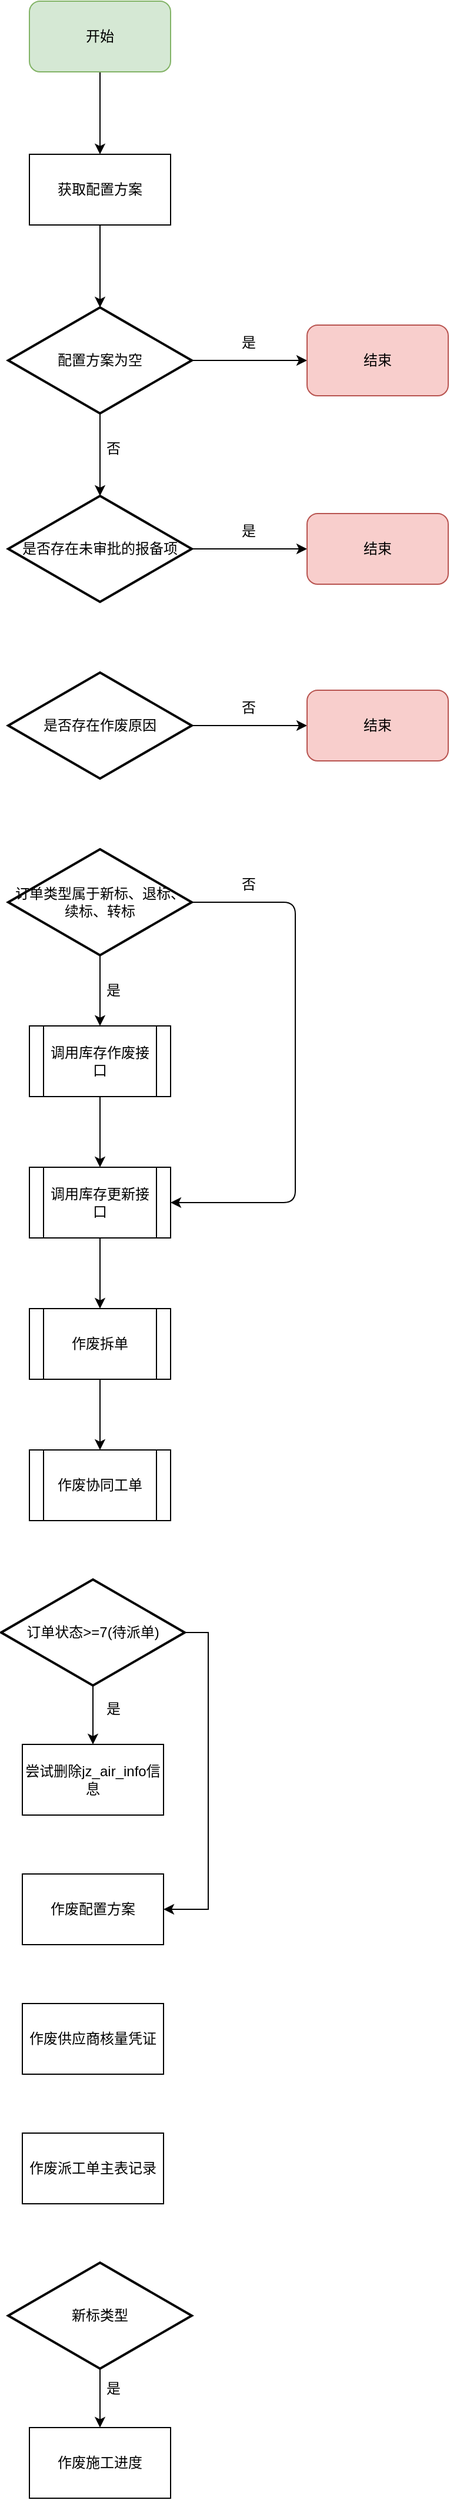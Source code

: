 <mxfile version="12.5.5" type="github">
  <diagram id="6a731a19-8d31-9384-78a2-239565b7b9f0" name="Page-1">
    <mxGraphModel dx="1185" dy="635" grid="1" gridSize="10" guides="1" tooltips="1" connect="1" arrows="1" fold="1" page="1" pageScale="1" pageWidth="1169" pageHeight="827" background="#ffffff" math="0" shadow="0">
      <root>
        <mxCell id="0"/>
        <mxCell id="1" parent="0"/>
        <mxCell id="X6zT1H7bfcrQoG9dF4VW-62" style="edgeStyle=orthogonalEdgeStyle;rounded=0;orthogonalLoop=1;jettySize=auto;html=1;exitX=0.5;exitY=1;exitDx=0;exitDy=0;entryX=0.5;entryY=0;entryDx=0;entryDy=0;" edge="1" parent="1" source="X6zT1H7bfcrQoG9dF4VW-55" target="X6zT1H7bfcrQoG9dF4VW-61">
          <mxGeometry relative="1" as="geometry"/>
        </mxCell>
        <mxCell id="X6zT1H7bfcrQoG9dF4VW-55" value="开始" style="rounded=1;whiteSpace=wrap;html=1;fillColor=#d5e8d4;strokeColor=#82b366;" vertex="1" parent="1">
          <mxGeometry x="524" y="40" width="120" height="60" as="geometry"/>
        </mxCell>
        <mxCell id="X6zT1H7bfcrQoG9dF4VW-76" style="edgeStyle=orthogonalEdgeStyle;rounded=0;orthogonalLoop=1;jettySize=auto;html=1;entryX=0.5;entryY=0;entryDx=0;entryDy=0;entryPerimeter=0;" edge="1" parent="1" source="X6zT1H7bfcrQoG9dF4VW-61" target="X6zT1H7bfcrQoG9dF4VW-65">
          <mxGeometry relative="1" as="geometry"/>
        </mxCell>
        <mxCell id="X6zT1H7bfcrQoG9dF4VW-61" value="获取配置方案" style="rounded=0;whiteSpace=wrap;html=1;" vertex="1" parent="1">
          <mxGeometry x="524" y="170" width="120" height="60" as="geometry"/>
        </mxCell>
        <mxCell id="X6zT1H7bfcrQoG9dF4VW-67" style="edgeStyle=orthogonalEdgeStyle;rounded=0;orthogonalLoop=1;jettySize=auto;html=1;entryX=0;entryY=0.5;entryDx=0;entryDy=0;" edge="1" parent="1" source="X6zT1H7bfcrQoG9dF4VW-65" target="X6zT1H7bfcrQoG9dF4VW-66">
          <mxGeometry relative="1" as="geometry"/>
        </mxCell>
        <mxCell id="X6zT1H7bfcrQoG9dF4VW-77" style="edgeStyle=orthogonalEdgeStyle;rounded=0;orthogonalLoop=1;jettySize=auto;html=1;exitX=0.5;exitY=1;exitDx=0;exitDy=0;exitPerimeter=0;entryX=0.5;entryY=0;entryDx=0;entryDy=0;entryPerimeter=0;" edge="1" parent="1" source="X6zT1H7bfcrQoG9dF4VW-65" target="X6zT1H7bfcrQoG9dF4VW-68">
          <mxGeometry relative="1" as="geometry"/>
        </mxCell>
        <mxCell id="X6zT1H7bfcrQoG9dF4VW-65" value="配置方案为空" style="strokeWidth=2;html=1;shape=mxgraph.flowchart.decision;whiteSpace=wrap;" vertex="1" parent="1">
          <mxGeometry x="506" y="300" width="156" height="90" as="geometry"/>
        </mxCell>
        <mxCell id="X6zT1H7bfcrQoG9dF4VW-66" value="结束" style="rounded=1;whiteSpace=wrap;html=1;fillColor=#f8cecc;strokeColor=#b85450;" vertex="1" parent="1">
          <mxGeometry x="760" y="315" width="120" height="60" as="geometry"/>
        </mxCell>
        <mxCell id="X6zT1H7bfcrQoG9dF4VW-74" style="edgeStyle=orthogonalEdgeStyle;rounded=0;orthogonalLoop=1;jettySize=auto;html=1;entryX=0;entryY=0.5;entryDx=0;entryDy=0;" edge="1" parent="1" source="X6zT1H7bfcrQoG9dF4VW-68" target="X6zT1H7bfcrQoG9dF4VW-73">
          <mxGeometry relative="1" as="geometry"/>
        </mxCell>
        <mxCell id="X6zT1H7bfcrQoG9dF4VW-68" value="是否存在未审批的报备项" style="strokeWidth=2;html=1;shape=mxgraph.flowchart.decision;whiteSpace=wrap;" vertex="1" parent="1">
          <mxGeometry x="506" y="460" width="156" height="90" as="geometry"/>
        </mxCell>
        <mxCell id="X6zT1H7bfcrQoG9dF4VW-72" value="是" style="text;html=1;align=center;verticalAlign=middle;resizable=0;points=[];autosize=1;" vertex="1" parent="1">
          <mxGeometry x="695" y="320" width="30" height="20" as="geometry"/>
        </mxCell>
        <mxCell id="X6zT1H7bfcrQoG9dF4VW-73" value="结束" style="rounded=1;whiteSpace=wrap;html=1;fillColor=#f8cecc;strokeColor=#b85450;" vertex="1" parent="1">
          <mxGeometry x="760" y="475" width="120" height="60" as="geometry"/>
        </mxCell>
        <mxCell id="X6zT1H7bfcrQoG9dF4VW-75" value="是" style="text;html=1;align=center;verticalAlign=middle;resizable=0;points=[];autosize=1;" vertex="1" parent="1">
          <mxGeometry x="695" y="480" width="30" height="20" as="geometry"/>
        </mxCell>
        <mxCell id="X6zT1H7bfcrQoG9dF4VW-79" value="否" style="text;html=1;align=center;verticalAlign=middle;resizable=0;points=[];autosize=1;" vertex="1" parent="1">
          <mxGeometry x="580" y="410" width="30" height="20" as="geometry"/>
        </mxCell>
        <mxCell id="X6zT1H7bfcrQoG9dF4VW-83" style="edgeStyle=orthogonalEdgeStyle;rounded=0;orthogonalLoop=1;jettySize=auto;html=1;" edge="1" parent="1" source="X6zT1H7bfcrQoG9dF4VW-81" target="X6zT1H7bfcrQoG9dF4VW-82">
          <mxGeometry relative="1" as="geometry"/>
        </mxCell>
        <mxCell id="X6zT1H7bfcrQoG9dF4VW-81" value="是否存在作废原因" style="strokeWidth=2;html=1;shape=mxgraph.flowchart.decision;whiteSpace=wrap;" vertex="1" parent="1">
          <mxGeometry x="506" y="610" width="156" height="90" as="geometry"/>
        </mxCell>
        <mxCell id="X6zT1H7bfcrQoG9dF4VW-82" value="结束" style="rounded=1;whiteSpace=wrap;html=1;fillColor=#f8cecc;strokeColor=#b85450;" vertex="1" parent="1">
          <mxGeometry x="760" y="625" width="120" height="60" as="geometry"/>
        </mxCell>
        <mxCell id="X6zT1H7bfcrQoG9dF4VW-84" value="否" style="text;html=1;align=center;verticalAlign=middle;resizable=0;points=[];autosize=1;" vertex="1" parent="1">
          <mxGeometry x="695" y="630" width="30" height="20" as="geometry"/>
        </mxCell>
        <mxCell id="X6zT1H7bfcrQoG9dF4VW-90" style="edgeStyle=orthogonalEdgeStyle;rounded=0;orthogonalLoop=1;jettySize=auto;html=1;entryX=0.5;entryY=0;entryDx=0;entryDy=0;" edge="1" parent="1" source="X6zT1H7bfcrQoG9dF4VW-85" target="X6zT1H7bfcrQoG9dF4VW-87">
          <mxGeometry relative="1" as="geometry"/>
        </mxCell>
        <mxCell id="X6zT1H7bfcrQoG9dF4VW-85" value="订单类型属于新标、退标、续标、转标" style="strokeWidth=2;html=1;shape=mxgraph.flowchart.decision;whiteSpace=wrap;" vertex="1" parent="1">
          <mxGeometry x="506" y="760" width="156" height="90" as="geometry"/>
        </mxCell>
        <mxCell id="X6zT1H7bfcrQoG9dF4VW-91" style="edgeStyle=orthogonalEdgeStyle;rounded=0;orthogonalLoop=1;jettySize=auto;html=1;entryX=0.5;entryY=0;entryDx=0;entryDy=0;" edge="1" parent="1" source="X6zT1H7bfcrQoG9dF4VW-87" target="X6zT1H7bfcrQoG9dF4VW-89">
          <mxGeometry relative="1" as="geometry"/>
        </mxCell>
        <mxCell id="X6zT1H7bfcrQoG9dF4VW-87" value="&lt;span style=&quot;white-space: normal&quot;&gt;调用库存作废接口&lt;/span&gt;" style="shape=process;whiteSpace=wrap;html=1;backgroundOutline=1;" vertex="1" parent="1">
          <mxGeometry x="524" y="910" width="120" height="60" as="geometry"/>
        </mxCell>
        <mxCell id="X6zT1H7bfcrQoG9dF4VW-98" style="edgeStyle=orthogonalEdgeStyle;rounded=0;orthogonalLoop=1;jettySize=auto;html=1;entryX=0.5;entryY=0;entryDx=0;entryDy=0;" edge="1" parent="1" source="X6zT1H7bfcrQoG9dF4VW-89" target="X6zT1H7bfcrQoG9dF4VW-97">
          <mxGeometry relative="1" as="geometry"/>
        </mxCell>
        <mxCell id="X6zT1H7bfcrQoG9dF4VW-89" value="&lt;span style=&quot;white-space: normal&quot;&gt;调用库存更新接口&lt;/span&gt;" style="shape=process;whiteSpace=wrap;html=1;backgroundOutline=1;" vertex="1" parent="1">
          <mxGeometry x="524" y="1030" width="120" height="60" as="geometry"/>
        </mxCell>
        <mxCell id="X6zT1H7bfcrQoG9dF4VW-92" value="是" style="text;html=1;align=center;verticalAlign=middle;resizable=0;points=[];autosize=1;" vertex="1" parent="1">
          <mxGeometry x="580" y="870" width="30" height="20" as="geometry"/>
        </mxCell>
        <mxCell id="X6zT1H7bfcrQoG9dF4VW-95" value="" style="endArrow=classic;html=1;exitX=1;exitY=0.5;exitDx=0;exitDy=0;exitPerimeter=0;entryX=1;entryY=0.5;entryDx=0;entryDy=0;" edge="1" parent="1" source="X6zT1H7bfcrQoG9dF4VW-85" target="X6zT1H7bfcrQoG9dF4VW-89">
          <mxGeometry width="50" height="50" relative="1" as="geometry">
            <mxPoint x="510" y="1160" as="sourcePoint"/>
            <mxPoint x="560" y="1110" as="targetPoint"/>
            <Array as="points">
              <mxPoint x="750" y="805"/>
              <mxPoint x="750" y="930"/>
              <mxPoint x="750" y="1060"/>
            </Array>
          </mxGeometry>
        </mxCell>
        <mxCell id="X6zT1H7bfcrQoG9dF4VW-96" value="否" style="text;html=1;align=center;verticalAlign=middle;resizable=0;points=[];autosize=1;" vertex="1" parent="1">
          <mxGeometry x="695" y="780" width="30" height="20" as="geometry"/>
        </mxCell>
        <mxCell id="X6zT1H7bfcrQoG9dF4VW-100" style="edgeStyle=orthogonalEdgeStyle;rounded=0;orthogonalLoop=1;jettySize=auto;html=1;entryX=0.5;entryY=0;entryDx=0;entryDy=0;" edge="1" parent="1" source="X6zT1H7bfcrQoG9dF4VW-97" target="X6zT1H7bfcrQoG9dF4VW-99">
          <mxGeometry relative="1" as="geometry"/>
        </mxCell>
        <mxCell id="X6zT1H7bfcrQoG9dF4VW-97" value="作废拆单" style="shape=process;whiteSpace=wrap;html=1;backgroundOutline=1;" vertex="1" parent="1">
          <mxGeometry x="524" y="1150" width="120" height="60" as="geometry"/>
        </mxCell>
        <mxCell id="X6zT1H7bfcrQoG9dF4VW-99" value="作废协同工单" style="shape=process;whiteSpace=wrap;html=1;backgroundOutline=1;" vertex="1" parent="1">
          <mxGeometry x="524" y="1270" width="120" height="60" as="geometry"/>
        </mxCell>
        <mxCell id="X6zT1H7bfcrQoG9dF4VW-102" value="作废配置方案" style="rounded=0;whiteSpace=wrap;html=1;" vertex="1" parent="1">
          <mxGeometry x="518" y="1630" width="120" height="60" as="geometry"/>
        </mxCell>
        <mxCell id="X6zT1H7bfcrQoG9dF4VW-111" style="edgeStyle=orthogonalEdgeStyle;rounded=0;orthogonalLoop=1;jettySize=auto;html=1;entryX=0.5;entryY=0;entryDx=0;entryDy=0;" edge="1" parent="1" source="X6zT1H7bfcrQoG9dF4VW-103" target="X6zT1H7bfcrQoG9dF4VW-104">
          <mxGeometry relative="1" as="geometry"/>
        </mxCell>
        <mxCell id="X6zT1H7bfcrQoG9dF4VW-112" style="edgeStyle=orthogonalEdgeStyle;rounded=0;orthogonalLoop=1;jettySize=auto;html=1;exitX=1;exitY=0.5;exitDx=0;exitDy=0;exitPerimeter=0;entryX=1;entryY=0.5;entryDx=0;entryDy=0;" edge="1" parent="1" source="X6zT1H7bfcrQoG9dF4VW-103" target="X6zT1H7bfcrQoG9dF4VW-102">
          <mxGeometry relative="1" as="geometry"/>
        </mxCell>
        <mxCell id="X6zT1H7bfcrQoG9dF4VW-103" value="订单状态&amp;gt;=7(待派单)" style="strokeWidth=2;html=1;shape=mxgraph.flowchart.decision;whiteSpace=wrap;" vertex="1" parent="1">
          <mxGeometry x="500" y="1380" width="156" height="90" as="geometry"/>
        </mxCell>
        <mxCell id="X6zT1H7bfcrQoG9dF4VW-104" value="尝试删除jz_air_info信息" style="rounded=0;whiteSpace=wrap;html=1;" vertex="1" parent="1">
          <mxGeometry x="518" y="1520" width="120" height="60" as="geometry"/>
        </mxCell>
        <mxCell id="X6zT1H7bfcrQoG9dF4VW-105" value="作废供应商核量凭证" style="rounded=0;whiteSpace=wrap;html=1;" vertex="1" parent="1">
          <mxGeometry x="518" y="1740" width="120" height="60" as="geometry"/>
        </mxCell>
        <mxCell id="X6zT1H7bfcrQoG9dF4VW-107" value="作废派工单主表记录" style="rounded=0;whiteSpace=wrap;html=1;" vertex="1" parent="1">
          <mxGeometry x="518" y="1850" width="120" height="60" as="geometry"/>
        </mxCell>
        <mxCell id="X6zT1H7bfcrQoG9dF4VW-110" style="edgeStyle=orthogonalEdgeStyle;rounded=0;orthogonalLoop=1;jettySize=auto;html=1;exitX=0.5;exitY=1;exitDx=0;exitDy=0;exitPerimeter=0;" edge="1" parent="1" source="X6zT1H7bfcrQoG9dF4VW-108" target="X6zT1H7bfcrQoG9dF4VW-109">
          <mxGeometry relative="1" as="geometry"/>
        </mxCell>
        <mxCell id="X6zT1H7bfcrQoG9dF4VW-108" value="新标类型" style="strokeWidth=2;html=1;shape=mxgraph.flowchart.decision;whiteSpace=wrap;" vertex="1" parent="1">
          <mxGeometry x="506" y="1960" width="156" height="90" as="geometry"/>
        </mxCell>
        <mxCell id="X6zT1H7bfcrQoG9dF4VW-109" value="作废施工进度" style="rounded=0;whiteSpace=wrap;html=1;" vertex="1" parent="1">
          <mxGeometry x="524" y="2100" width="120" height="60" as="geometry"/>
        </mxCell>
        <mxCell id="X6zT1H7bfcrQoG9dF4VW-114" value="是" style="text;html=1;align=center;verticalAlign=middle;resizable=0;points=[];autosize=1;" vertex="1" parent="1">
          <mxGeometry x="580" y="2056.71" width="30" height="20" as="geometry"/>
        </mxCell>
        <mxCell id="X6zT1H7bfcrQoG9dF4VW-115" value="是" style="text;html=1;align=center;verticalAlign=middle;resizable=0;points=[];autosize=1;" vertex="1" parent="1">
          <mxGeometry x="580" y="1480" width="30" height="20" as="geometry"/>
        </mxCell>
      </root>
    </mxGraphModel>
  </diagram>
</mxfile>
